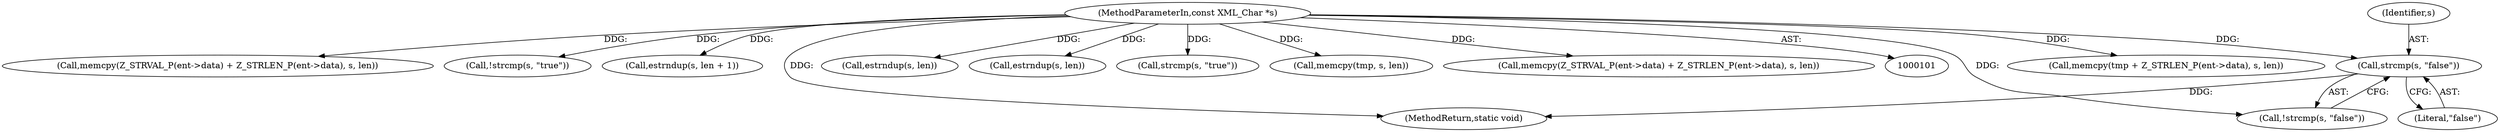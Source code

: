 digraph "0_php-src_426aeb2808955ee3d3f52e0cfb102834cdb836a5?w=1@API" {
"1000332" [label="(Call,strcmp(s, \"false\"))"];
"1000103" [label="(MethodParameterIn,const XML_Char *s)"];
"1000333" [label="(Identifier,s)"];
"1000403" [label="(Call,memcpy(tmp + Z_STRLEN_P(ent->data), s, len))"];
"1000183" [label="(Call,memcpy(Z_STRVAL_P(ent->data) + Z_STRLEN_P(ent->data), s, len))"];
"1000318" [label="(Call,!strcmp(s, \"true\"))"];
"1000332" [label="(Call,strcmp(s, \"false\"))"];
"1000232" [label="(Call,estrndup(s, len + 1))"];
"1000331" [label="(Call,!strcmp(s, \"false\"))"];
"1000305" [label="(Call,estrndup(s, len))"];
"1000154" [label="(Call,estrndup(s, len))"];
"1000103" [label="(MethodParameterIn,const XML_Char *s)"];
"1000477" [label="(MethodReturn,static void)"];
"1000319" [label="(Call,strcmp(s, \"true\"))"];
"1000334" [label="(Literal,\"false\")"];
"1000437" [label="(Call,memcpy(tmp, s, len))"];
"1000257" [label="(Call,memcpy(Z_STRVAL_P(ent->data) + Z_STRLEN_P(ent->data), s, len))"];
"1000332" -> "1000331"  [label="AST: "];
"1000332" -> "1000334"  [label="CFG: "];
"1000333" -> "1000332"  [label="AST: "];
"1000334" -> "1000332"  [label="AST: "];
"1000331" -> "1000332"  [label="CFG: "];
"1000332" -> "1000477"  [label="DDG: "];
"1000103" -> "1000332"  [label="DDG: "];
"1000103" -> "1000101"  [label="AST: "];
"1000103" -> "1000477"  [label="DDG: "];
"1000103" -> "1000154"  [label="DDG: "];
"1000103" -> "1000183"  [label="DDG: "];
"1000103" -> "1000232"  [label="DDG: "];
"1000103" -> "1000257"  [label="DDG: "];
"1000103" -> "1000305"  [label="DDG: "];
"1000103" -> "1000318"  [label="DDG: "];
"1000103" -> "1000319"  [label="DDG: "];
"1000103" -> "1000331"  [label="DDG: "];
"1000103" -> "1000403"  [label="DDG: "];
"1000103" -> "1000437"  [label="DDG: "];
}
